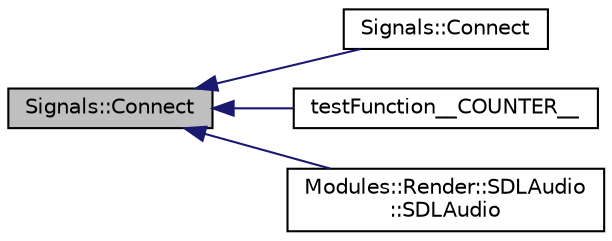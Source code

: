 digraph "Signals::Connect"
{
 // INTERACTIVE_SVG=YES
  edge [fontname="Helvetica",fontsize="10",labelfontname="Helvetica",labelfontsize="10"];
  node [fontname="Helvetica",fontsize="10",shape=record];
  rankdir="LR";
  Node1 [label="Signals::Connect",height=0.2,width=0.4,color="black", fillcolor="grey75", style="filled", fontcolor="black"];
  Node1 -> Node2 [dir="back",color="midnightblue",fontsize="10",style="solid",fontname="Helvetica"];
  Node2 [label="Signals::Connect",height=0.2,width=0.4,color="black", fillcolor="white", style="filled",URL="$namespace_signals.html#af8eef538418122e0c84901c2e8cc7603"];
  Node1 -> Node3 [dir="back",color="midnightblue",fontsize="10",style="solid",fontname="Helvetica"];
  Node3 [label="testFunction__COUNTER__",height=0.2,width=0.4,color="black", fillcolor="white", style="filled",URL="$modules__decode_8cpp.html#a4b7ee850baca841d3cd8c167ed11f117"];
  Node1 -> Node4 [dir="back",color="midnightblue",fontsize="10",style="solid",fontname="Helvetica"];
  Node4 [label="Modules::Render::SDLAudio\l::SDLAudio",height=0.2,width=0.4,color="black", fillcolor="white", style="filled",URL="$class_modules_1_1_render_1_1_s_d_l_audio.html#ad899ba30efaf0021c42140adc843a870"];
}
